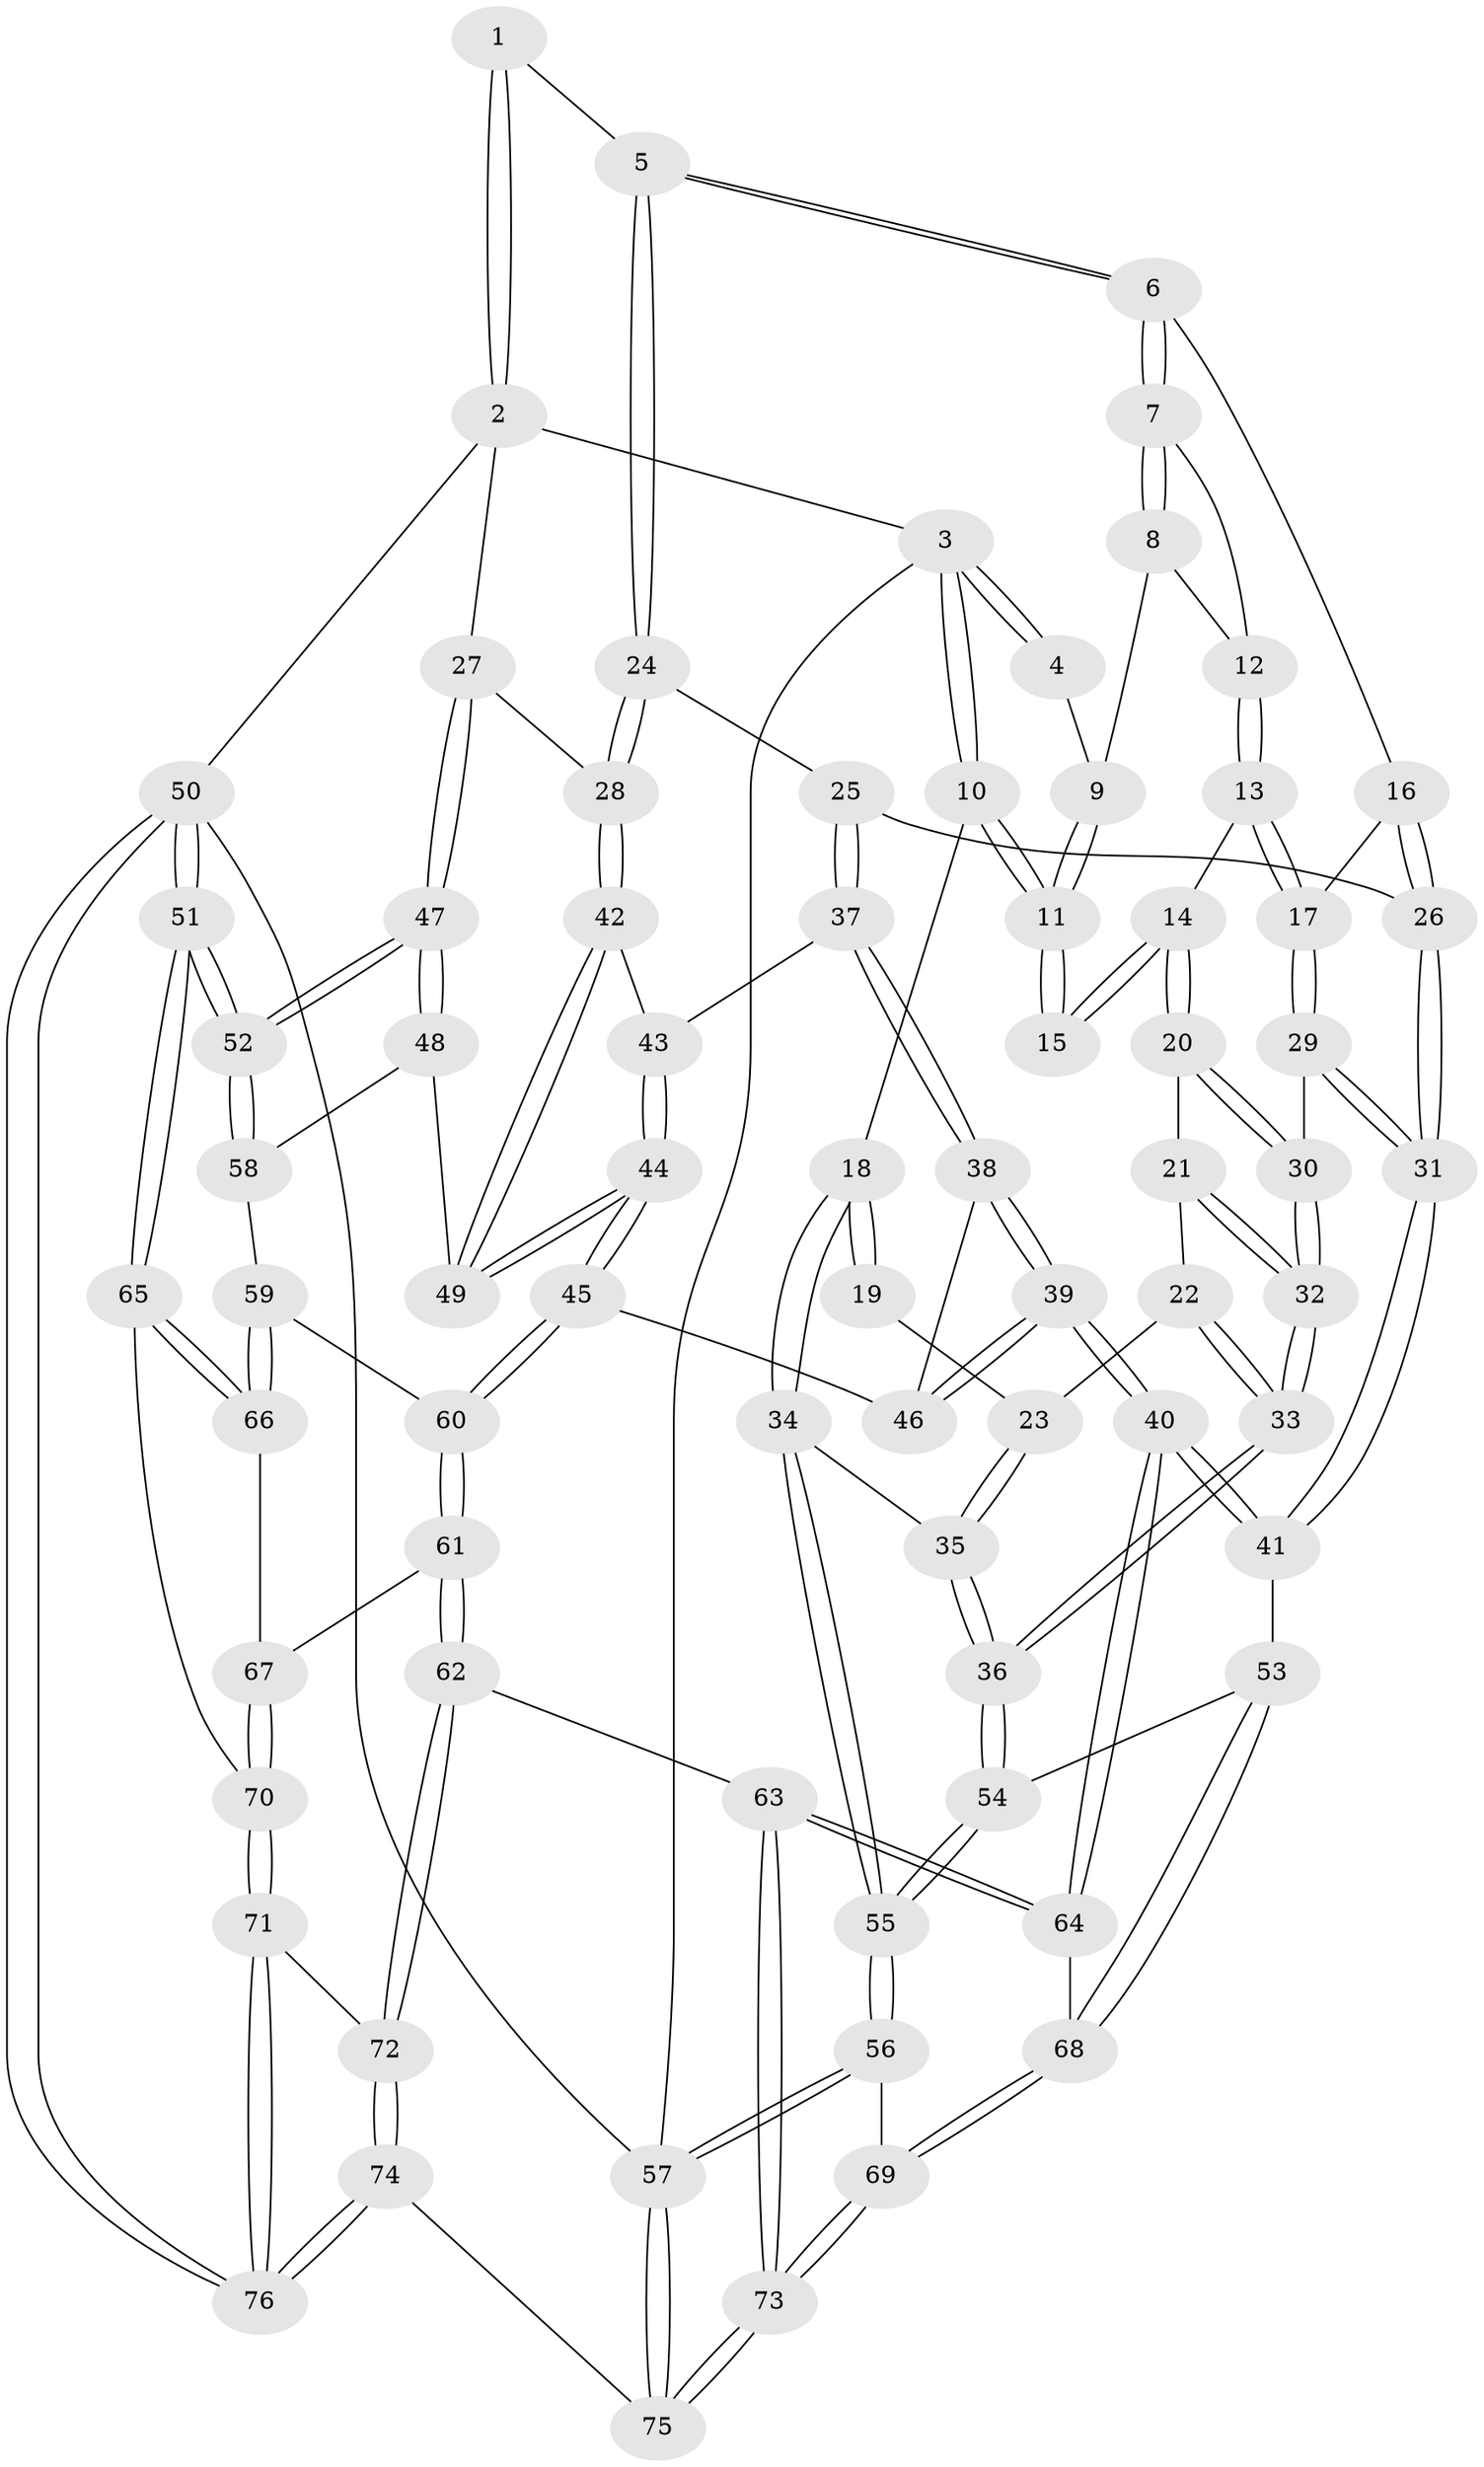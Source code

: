 // Generated by graph-tools (version 1.1) at 2025/16/03/09/25 04:16:53]
// undirected, 76 vertices, 187 edges
graph export_dot {
graph [start="1"]
  node [color=gray90,style=filled];
  1 [pos="+0.5540897830438676+0"];
  2 [pos="+1+0"];
  3 [pos="+0+0"];
  4 [pos="+0.2500249376091326+0"];
  5 [pos="+0.48882544036511805+0.15585373883845752"];
  6 [pos="+0.46314415953662236+0.15080727807892283"];
  7 [pos="+0.43272443969495555+0.12974957430352102"];
  8 [pos="+0.2712904894994454+0"];
  9 [pos="+0.24901418149998555+0"];
  10 [pos="+0+0"];
  11 [pos="+0.16946338170627298+0.056230816384289756"];
  12 [pos="+0.32482970738945394+0.18016468451960987"];
  13 [pos="+0.2596201303097239+0.23584597454551626"];
  14 [pos="+0.22439855029181058+0.2235739550344342"];
  15 [pos="+0.15620024883420539+0.09905133633897609"];
  16 [pos="+0.4090243440066458+0.21925684141715324"];
  17 [pos="+0.31885605990587407+0.29100056591400597"];
  18 [pos="+0+0.19209675288475883"];
  19 [pos="+0.10214449717511609+0.1266143919673935"];
  20 [pos="+0.17552562587781298+0.29050415006421676"];
  21 [pos="+0.09686978733307353+0.32912208708193363"];
  22 [pos="+0.07572636188305218+0.3305990677350196"];
  23 [pos="+0.05064668822861764+0.3276903004662638"];
  24 [pos="+0.6140782320071082+0.2165801161147146"];
  25 [pos="+0.46669864934725785+0.3908109446376548"];
  26 [pos="+0.45943082114595923+0.3915483150177033"];
  27 [pos="+1+0"];
  28 [pos="+0.8736375229698216+0.17299088847665817"];
  29 [pos="+0.364765210740732+0.40619912736509184"];
  30 [pos="+0.2386569232396799+0.4343153431230649"];
  31 [pos="+0.36940295607344975+0.40867545511759296"];
  32 [pos="+0.20427460515575319+0.45832625045641906"];
  33 [pos="+0.1499249120353635+0.5328002902545816"];
  34 [pos="+0+0.3272055981087826"];
  35 [pos="+0.004389528542409623+0.3407570402115393"];
  36 [pos="+0.13038670380989328+0.5685873497246605"];
  37 [pos="+0.4985022283675158+0.4272896859220292"];
  38 [pos="+0.5065252218440057+0.466637820146189"];
  39 [pos="+0.4704208652740018+0.625192208413816"];
  40 [pos="+0.41158995388872816+0.6620148770556893"];
  41 [pos="+0.3678164619364134+0.6205011801812339"];
  42 [pos="+0.8490718889539144+0.25647437898885744"];
  43 [pos="+0.5981227380694519+0.4548302354699967"];
  44 [pos="+0.6482823201874535+0.5720330754577074"];
  45 [pos="+0.6364709661998388+0.5950744241846084"];
  46 [pos="+0.6061987010984438+0.5928140039910775"];
  47 [pos="+1+0.546673138359801"];
  48 [pos="+0.8635142698354629+0.5456399698627018"];
  49 [pos="+0.8240361230901806+0.429307741330019"];
  50 [pos="+1+1"];
  51 [pos="+1+0.9719050314242119"];
  52 [pos="+1+0.8046185518814608"];
  53 [pos="+0.15237102140523792+0.6183942686607327"];
  54 [pos="+0.12257831205687038+0.5985332342314492"];
  55 [pos="+0+0.6983069144600346"];
  56 [pos="+0+0.745871894508393"];
  57 [pos="+0+1"];
  58 [pos="+0.8671657388281919+0.600453128267534"];
  59 [pos="+0.823843400247738+0.6596406825706965"];
  60 [pos="+0.6655080048820043+0.6599003138758816"];
  61 [pos="+0.6362310508550196+0.7789108899448252"];
  62 [pos="+0.5090159215932352+0.8259218310403849"];
  63 [pos="+0.49033226477775266+0.8230359596258061"];
  64 [pos="+0.4128762300394824+0.6714709315961002"];
  65 [pos="+0.8820794260138246+0.8182470587917225"];
  66 [pos="+0.8377021072346591+0.7763857940015848"];
  67 [pos="+0.6777643109625846+0.8045618642346595"];
  68 [pos="+0.21839244831584576+0.8228574302241851"];
  69 [pos="+0.21144390664674004+0.8908861485028481"];
  70 [pos="+0.7352462626986798+0.9471840056757562"];
  71 [pos="+0.7247952858962374+1"];
  72 [pos="+0.5471200402208448+0.8920475146062049"];
  73 [pos="+0.2795655912392037+1"];
  74 [pos="+0.5011126864952846+1"];
  75 [pos="+0.2635077991035288+1"];
  76 [pos="+0.7780647385362369+1"];
  1 -- 2;
  1 -- 2;
  1 -- 5;
  2 -- 3;
  2 -- 27;
  2 -- 50;
  3 -- 4;
  3 -- 4;
  3 -- 10;
  3 -- 10;
  3 -- 57;
  4 -- 9;
  5 -- 6;
  5 -- 6;
  5 -- 24;
  5 -- 24;
  6 -- 7;
  6 -- 7;
  6 -- 16;
  7 -- 8;
  7 -- 8;
  7 -- 12;
  8 -- 9;
  8 -- 12;
  9 -- 11;
  9 -- 11;
  10 -- 11;
  10 -- 11;
  10 -- 18;
  11 -- 15;
  11 -- 15;
  12 -- 13;
  12 -- 13;
  13 -- 14;
  13 -- 17;
  13 -- 17;
  14 -- 15;
  14 -- 15;
  14 -- 20;
  14 -- 20;
  16 -- 17;
  16 -- 26;
  16 -- 26;
  17 -- 29;
  17 -- 29;
  18 -- 19;
  18 -- 19;
  18 -- 34;
  18 -- 34;
  19 -- 23;
  20 -- 21;
  20 -- 30;
  20 -- 30;
  21 -- 22;
  21 -- 32;
  21 -- 32;
  22 -- 23;
  22 -- 33;
  22 -- 33;
  23 -- 35;
  23 -- 35;
  24 -- 25;
  24 -- 28;
  24 -- 28;
  25 -- 26;
  25 -- 37;
  25 -- 37;
  26 -- 31;
  26 -- 31;
  27 -- 28;
  27 -- 47;
  27 -- 47;
  28 -- 42;
  28 -- 42;
  29 -- 30;
  29 -- 31;
  29 -- 31;
  30 -- 32;
  30 -- 32;
  31 -- 41;
  31 -- 41;
  32 -- 33;
  32 -- 33;
  33 -- 36;
  33 -- 36;
  34 -- 35;
  34 -- 55;
  34 -- 55;
  35 -- 36;
  35 -- 36;
  36 -- 54;
  36 -- 54;
  37 -- 38;
  37 -- 38;
  37 -- 43;
  38 -- 39;
  38 -- 39;
  38 -- 46;
  39 -- 40;
  39 -- 40;
  39 -- 46;
  39 -- 46;
  40 -- 41;
  40 -- 41;
  40 -- 64;
  40 -- 64;
  41 -- 53;
  42 -- 43;
  42 -- 49;
  42 -- 49;
  43 -- 44;
  43 -- 44;
  44 -- 45;
  44 -- 45;
  44 -- 49;
  44 -- 49;
  45 -- 46;
  45 -- 60;
  45 -- 60;
  47 -- 48;
  47 -- 48;
  47 -- 52;
  47 -- 52;
  48 -- 49;
  48 -- 58;
  50 -- 51;
  50 -- 51;
  50 -- 76;
  50 -- 76;
  50 -- 57;
  51 -- 52;
  51 -- 52;
  51 -- 65;
  51 -- 65;
  52 -- 58;
  52 -- 58;
  53 -- 54;
  53 -- 68;
  53 -- 68;
  54 -- 55;
  54 -- 55;
  55 -- 56;
  55 -- 56;
  56 -- 57;
  56 -- 57;
  56 -- 69;
  57 -- 75;
  57 -- 75;
  58 -- 59;
  59 -- 60;
  59 -- 66;
  59 -- 66;
  60 -- 61;
  60 -- 61;
  61 -- 62;
  61 -- 62;
  61 -- 67;
  62 -- 63;
  62 -- 72;
  62 -- 72;
  63 -- 64;
  63 -- 64;
  63 -- 73;
  63 -- 73;
  64 -- 68;
  65 -- 66;
  65 -- 66;
  65 -- 70;
  66 -- 67;
  67 -- 70;
  67 -- 70;
  68 -- 69;
  68 -- 69;
  69 -- 73;
  69 -- 73;
  70 -- 71;
  70 -- 71;
  71 -- 72;
  71 -- 76;
  71 -- 76;
  72 -- 74;
  72 -- 74;
  73 -- 75;
  73 -- 75;
  74 -- 75;
  74 -- 76;
  74 -- 76;
}
